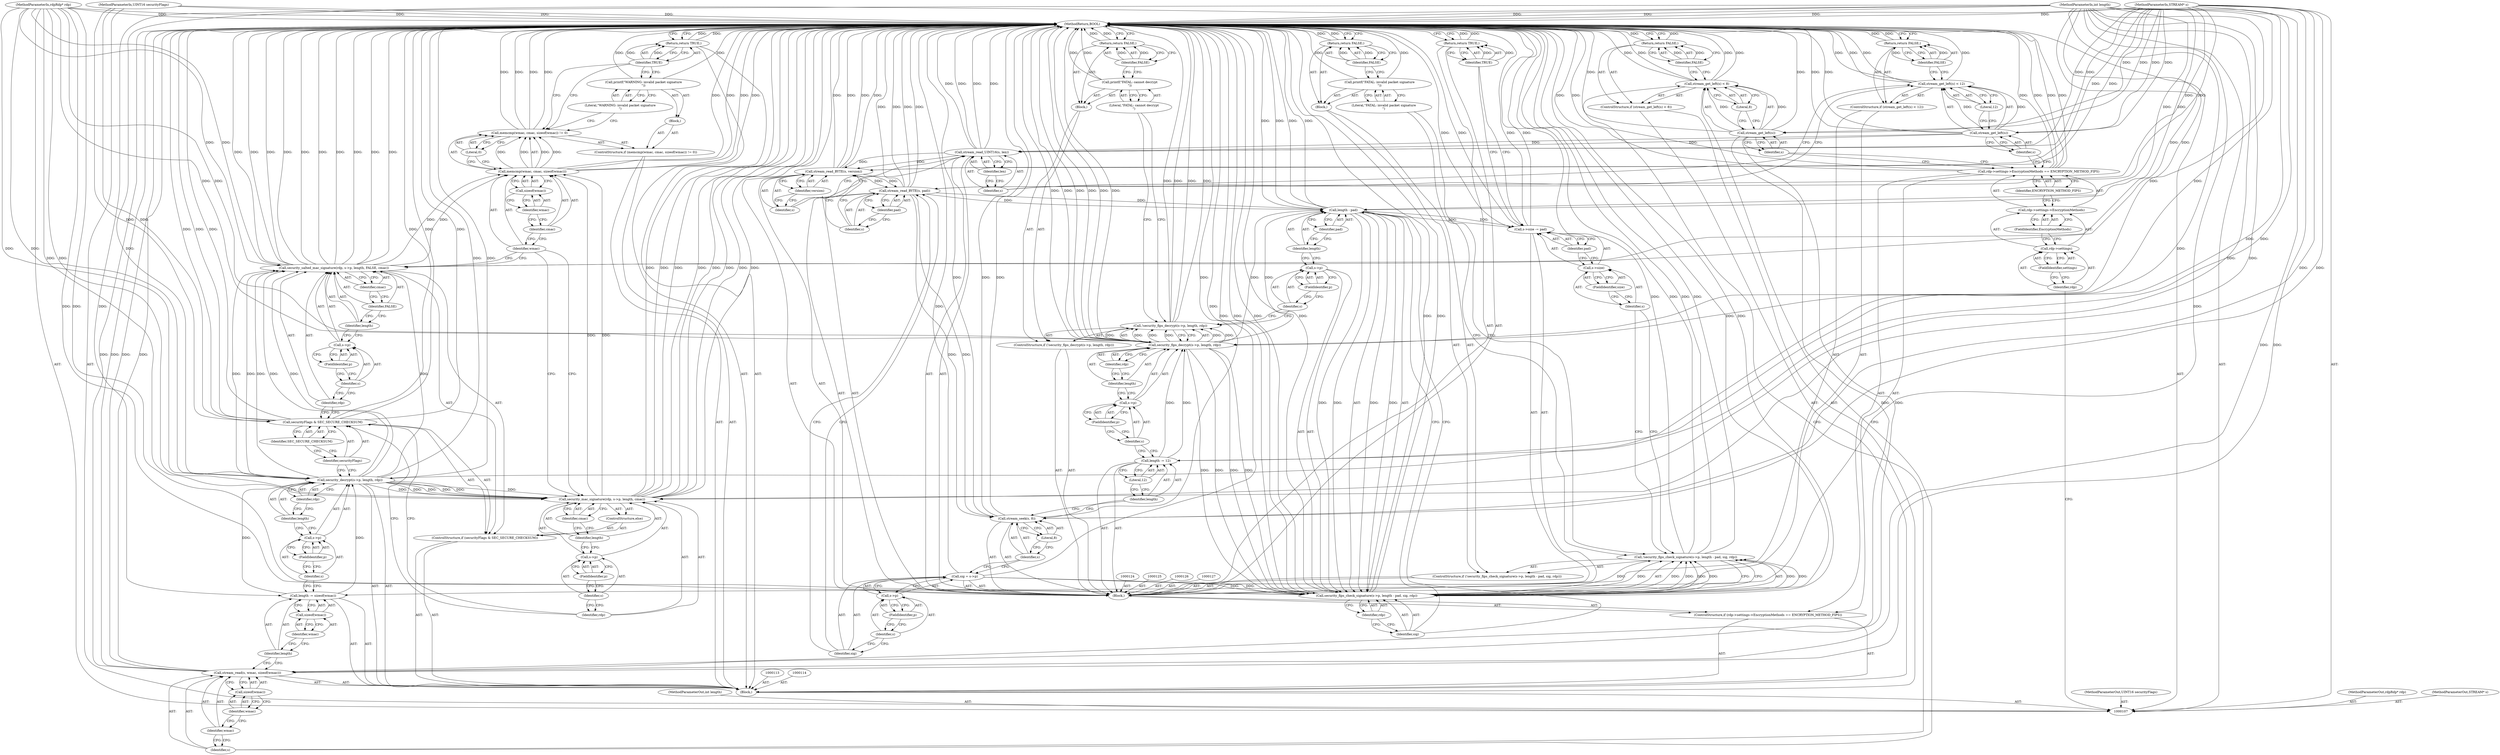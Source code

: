 digraph "1_FreeRDP_7d58aac24fe20ffaad7bd9b40c9ddf457c1b06e7" {
"1000246" [label="(MethodReturn,BOOL)"];
"1000108" [label="(MethodParameterIn,rdpRdp* rdp)"];
"1000376" [label="(MethodParameterOut,rdpRdp* rdp)"];
"1000109" [label="(MethodParameterIn,STREAM* s)"];
"1000377" [label="(MethodParameterOut,STREAM* s)"];
"1000110" [label="(MethodParameterIn,int length)"];
"1000378" [label="(MethodParameterOut,int length)"];
"1000111" [label="(MethodParameterIn,UINT16 securityFlags)"];
"1000379" [label="(MethodParameterOut,UINT16 securityFlags)"];
"1000123" [label="(Block,)"];
"1000128" [label="(ControlStructure,if (stream_get_left(s) < 12))"];
"1000131" [label="(Identifier,s)"];
"1000132" [label="(Literal,12)"];
"1000129" [label="(Call,stream_get_left(s) < 12)"];
"1000130" [label="(Call,stream_get_left(s))"];
"1000134" [label="(Identifier,FALSE)"];
"1000133" [label="(Return,return FALSE;)"];
"1000135" [label="(Call,stream_read_UINT16(s, len))"];
"1000136" [label="(Identifier,s)"];
"1000137" [label="(Identifier,len)"];
"1000139" [label="(Identifier,s)"];
"1000138" [label="(Call,stream_read_BYTE(s, version))"];
"1000140" [label="(Identifier,version)"];
"1000142" [label="(Identifier,s)"];
"1000141" [label="(Call,stream_read_BYTE(s, pad))"];
"1000143" [label="(Identifier,pad)"];
"1000148" [label="(FieldIdentifier,p)"];
"1000144" [label="(Call,sig = s->p)"];
"1000145" [label="(Identifier,sig)"];
"1000146" [label="(Call,s->p)"];
"1000147" [label="(Identifier,s)"];
"1000112" [label="(Block,)"];
"1000150" [label="(Identifier,s)"];
"1000151" [label="(Literal,8)"];
"1000149" [label="(Call,stream_seek(s, 8))"];
"1000154" [label="(Literal,12)"];
"1000152" [label="(Call,length -= 12)"];
"1000153" [label="(Identifier,length)"];
"1000155" [label="(ControlStructure,if (!security_fips_decrypt(s->p, length, rdp)))"];
"1000158" [label="(Call,s->p)"];
"1000159" [label="(Identifier,s)"];
"1000160" [label="(FieldIdentifier,p)"];
"1000161" [label="(Identifier,length)"];
"1000162" [label="(Identifier,rdp)"];
"1000156" [label="(Call,!security_fips_decrypt(s->p, length, rdp))"];
"1000157" [label="(Call,security_fips_decrypt(s->p, length, rdp))"];
"1000163" [label="(Block,)"];
"1000165" [label="(Literal,\"FATAL: cannot decrypt\n\")"];
"1000164" [label="(Call,printf(\"FATAL: cannot decrypt\n\"))"];
"1000167" [label="(Identifier,FALSE)"];
"1000166" [label="(Return,return FALSE;)"];
"1000168" [label="(ControlStructure,if (!security_fips_check_signature(s->p, length - pad, sig, rdp)))"];
"1000171" [label="(Call,s->p)"];
"1000172" [label="(Identifier,s)"];
"1000173" [label="(FieldIdentifier,p)"];
"1000174" [label="(Call,length - pad)"];
"1000175" [label="(Identifier,length)"];
"1000176" [label="(Identifier,pad)"];
"1000177" [label="(Identifier,sig)"];
"1000169" [label="(Call,!security_fips_check_signature(s->p, length - pad, sig, rdp))"];
"1000178" [label="(Identifier,rdp)"];
"1000170" [label="(Call,security_fips_check_signature(s->p, length - pad, sig, rdp))"];
"1000179" [label="(Block,)"];
"1000181" [label="(Literal,\"FATAL: invalid packet signature\n\")"];
"1000180" [label="(Call,printf(\"FATAL: invalid packet signature\n\"))"];
"1000183" [label="(Identifier,FALSE)"];
"1000182" [label="(Return,return FALSE;)"];
"1000188" [label="(Identifier,pad)"];
"1000184" [label="(Call,s->size -= pad)"];
"1000185" [label="(Call,s->size)"];
"1000186" [label="(Identifier,s)"];
"1000187" [label="(FieldIdentifier,size)"];
"1000189" [label="(Return,return TRUE;)"];
"1000190" [label="(Identifier,TRUE)"];
"1000191" [label="(ControlStructure,if (stream_get_left(s) < 8))"];
"1000194" [label="(Identifier,s)"];
"1000195" [label="(Literal,8)"];
"1000192" [label="(Call,stream_get_left(s) < 8)"];
"1000193" [label="(Call,stream_get_left(s))"];
"1000196" [label="(Return,return FALSE;)"];
"1000197" [label="(Identifier,FALSE)"];
"1000199" [label="(Identifier,s)"];
"1000200" [label="(Identifier,wmac)"];
"1000198" [label="(Call,stream_read(s, wmac, sizeof(wmac)))"];
"1000201" [label="(Call,sizeof(wmac))"];
"1000202" [label="(Identifier,wmac)"];
"1000205" [label="(Call,sizeof(wmac))"];
"1000206" [label="(Identifier,wmac)"];
"1000203" [label="(Call,length -= sizeof(wmac))"];
"1000204" [label="(Identifier,length)"];
"1000207" [label="(Call,security_decrypt(s->p, length, rdp))"];
"1000208" [label="(Call,s->p)"];
"1000209" [label="(Identifier,s)"];
"1000210" [label="(FieldIdentifier,p)"];
"1000211" [label="(Identifier,length)"];
"1000212" [label="(Identifier,rdp)"];
"1000213" [label="(ControlStructure,if (securityFlags & SEC_SECURE_CHECKSUM))"];
"1000216" [label="(Identifier,SEC_SECURE_CHECKSUM)"];
"1000214" [label="(Call,securityFlags & SEC_SECURE_CHECKSUM)"];
"1000215" [label="(Identifier,securityFlags)"];
"1000217" [label="(Call,security_salted_mac_signature(rdp, s->p, length, FALSE, cmac))"];
"1000218" [label="(Identifier,rdp)"];
"1000219" [label="(Call,s->p)"];
"1000220" [label="(Identifier,s)"];
"1000221" [label="(FieldIdentifier,p)"];
"1000222" [label="(Identifier,length)"];
"1000223" [label="(Identifier,FALSE)"];
"1000224" [label="(Identifier,cmac)"];
"1000225" [label="(ControlStructure,else)"];
"1000226" [label="(Call,security_mac_signature(rdp, s->p, length, cmac))"];
"1000227" [label="(Identifier,rdp)"];
"1000228" [label="(Call,s->p)"];
"1000229" [label="(Identifier,s)"];
"1000230" [label="(FieldIdentifier,p)"];
"1000231" [label="(Identifier,length)"];
"1000232" [label="(Identifier,cmac)"];
"1000233" [label="(ControlStructure,if (memcmp(wmac, cmac, sizeof(wmac)) != 0))"];
"1000236" [label="(Identifier,wmac)"];
"1000237" [label="(Identifier,cmac)"];
"1000238" [label="(Call,sizeof(wmac))"];
"1000239" [label="(Identifier,wmac)"];
"1000240" [label="(Literal,0)"];
"1000234" [label="(Call,memcmp(wmac, cmac, sizeof(wmac)) != 0)"];
"1000235" [label="(Call,memcmp(wmac, cmac, sizeof(wmac)))"];
"1000241" [label="(Block,)"];
"1000242" [label="(Call,printf(\"WARNING: invalid packet signature\n\"))"];
"1000243" [label="(Literal,\"WARNING: invalid packet signature\n\")"];
"1000115" [label="(ControlStructure,if (rdp->settings->EncryptionMethods == ENCRYPTION_METHOD_FIPS))"];
"1000120" [label="(FieldIdentifier,settings)"];
"1000121" [label="(FieldIdentifier,EncryptionMethods)"];
"1000122" [label="(Identifier,ENCRYPTION_METHOD_FIPS)"];
"1000116" [label="(Call,rdp->settings->EncryptionMethods == ENCRYPTION_METHOD_FIPS)"];
"1000117" [label="(Call,rdp->settings->EncryptionMethods)"];
"1000118" [label="(Call,rdp->settings)"];
"1000119" [label="(Identifier,rdp)"];
"1000244" [label="(Return,return TRUE;)"];
"1000245" [label="(Identifier,TRUE)"];
"1000246" -> "1000107"  [label="AST: "];
"1000246" -> "1000133"  [label="CFG: "];
"1000246" -> "1000166"  [label="CFG: "];
"1000246" -> "1000182"  [label="CFG: "];
"1000246" -> "1000189"  [label="CFG: "];
"1000246" -> "1000196"  [label="CFG: "];
"1000246" -> "1000244"  [label="CFG: "];
"1000244" -> "1000246"  [label="DDG: "];
"1000196" -> "1000246"  [label="DDG: "];
"1000133" -> "1000246"  [label="DDG: "];
"1000166" -> "1000246"  [label="DDG: "];
"1000182" -> "1000246"  [label="DDG: "];
"1000189" -> "1000246"  [label="DDG: "];
"1000184" -> "1000246"  [label="DDG: "];
"1000184" -> "1000246"  [label="DDG: "];
"1000235" -> "1000246"  [label="DDG: "];
"1000235" -> "1000246"  [label="DDG: "];
"1000141" -> "1000246"  [label="DDG: "];
"1000141" -> "1000246"  [label="DDG: "];
"1000207" -> "1000246"  [label="DDG: "];
"1000226" -> "1000246"  [label="DDG: "];
"1000226" -> "1000246"  [label="DDG: "];
"1000226" -> "1000246"  [label="DDG: "];
"1000226" -> "1000246"  [label="DDG: "];
"1000198" -> "1000246"  [label="DDG: "];
"1000198" -> "1000246"  [label="DDG: "];
"1000157" -> "1000246"  [label="DDG: "];
"1000157" -> "1000246"  [label="DDG: "];
"1000157" -> "1000246"  [label="DDG: "];
"1000116" -> "1000246"  [label="DDG: "];
"1000116" -> "1000246"  [label="DDG: "];
"1000116" -> "1000246"  [label="DDG: "];
"1000170" -> "1000246"  [label="DDG: "];
"1000170" -> "1000246"  [label="DDG: "];
"1000170" -> "1000246"  [label="DDG: "];
"1000170" -> "1000246"  [label="DDG: "];
"1000129" -> "1000246"  [label="DDG: "];
"1000129" -> "1000246"  [label="DDG: "];
"1000164" -> "1000246"  [label="DDG: "];
"1000193" -> "1000246"  [label="DDG: "];
"1000217" -> "1000246"  [label="DDG: "];
"1000217" -> "1000246"  [label="DDG: "];
"1000217" -> "1000246"  [label="DDG: "];
"1000217" -> "1000246"  [label="DDG: "];
"1000217" -> "1000246"  [label="DDG: "];
"1000108" -> "1000246"  [label="DDG: "];
"1000169" -> "1000246"  [label="DDG: "];
"1000169" -> "1000246"  [label="DDG: "];
"1000234" -> "1000246"  [label="DDG: "];
"1000234" -> "1000246"  [label="DDG: "];
"1000214" -> "1000246"  [label="DDG: "];
"1000214" -> "1000246"  [label="DDG: "];
"1000214" -> "1000246"  [label="DDG: "];
"1000156" -> "1000246"  [label="DDG: "];
"1000156" -> "1000246"  [label="DDG: "];
"1000138" -> "1000246"  [label="DDG: "];
"1000138" -> "1000246"  [label="DDG: "];
"1000180" -> "1000246"  [label="DDG: "];
"1000149" -> "1000246"  [label="DDG: "];
"1000149" -> "1000246"  [label="DDG: "];
"1000174" -> "1000246"  [label="DDG: "];
"1000174" -> "1000246"  [label="DDG: "];
"1000135" -> "1000246"  [label="DDG: "];
"1000135" -> "1000246"  [label="DDG: "];
"1000192" -> "1000246"  [label="DDG: "];
"1000192" -> "1000246"  [label="DDG: "];
"1000110" -> "1000246"  [label="DDG: "];
"1000242" -> "1000246"  [label="DDG: "];
"1000144" -> "1000246"  [label="DDG: "];
"1000111" -> "1000246"  [label="DDG: "];
"1000109" -> "1000246"  [label="DDG: "];
"1000130" -> "1000246"  [label="DDG: "];
"1000108" -> "1000107"  [label="AST: "];
"1000108" -> "1000246"  [label="DDG: "];
"1000108" -> "1000157"  [label="DDG: "];
"1000108" -> "1000170"  [label="DDG: "];
"1000108" -> "1000207"  [label="DDG: "];
"1000108" -> "1000217"  [label="DDG: "];
"1000108" -> "1000226"  [label="DDG: "];
"1000376" -> "1000107"  [label="AST: "];
"1000109" -> "1000107"  [label="AST: "];
"1000109" -> "1000246"  [label="DDG: "];
"1000109" -> "1000130"  [label="DDG: "];
"1000109" -> "1000135"  [label="DDG: "];
"1000109" -> "1000138"  [label="DDG: "];
"1000109" -> "1000141"  [label="DDG: "];
"1000109" -> "1000149"  [label="DDG: "];
"1000109" -> "1000193"  [label="DDG: "];
"1000109" -> "1000198"  [label="DDG: "];
"1000377" -> "1000107"  [label="AST: "];
"1000110" -> "1000107"  [label="AST: "];
"1000110" -> "1000246"  [label="DDG: "];
"1000110" -> "1000152"  [label="DDG: "];
"1000110" -> "1000157"  [label="DDG: "];
"1000110" -> "1000174"  [label="DDG: "];
"1000110" -> "1000203"  [label="DDG: "];
"1000110" -> "1000207"  [label="DDG: "];
"1000110" -> "1000217"  [label="DDG: "];
"1000110" -> "1000226"  [label="DDG: "];
"1000378" -> "1000107"  [label="AST: "];
"1000111" -> "1000107"  [label="AST: "];
"1000111" -> "1000246"  [label="DDG: "];
"1000111" -> "1000214"  [label="DDG: "];
"1000379" -> "1000107"  [label="AST: "];
"1000123" -> "1000115"  [label="AST: "];
"1000124" -> "1000123"  [label="AST: "];
"1000125" -> "1000123"  [label="AST: "];
"1000126" -> "1000123"  [label="AST: "];
"1000127" -> "1000123"  [label="AST: "];
"1000128" -> "1000123"  [label="AST: "];
"1000135" -> "1000123"  [label="AST: "];
"1000138" -> "1000123"  [label="AST: "];
"1000141" -> "1000123"  [label="AST: "];
"1000144" -> "1000123"  [label="AST: "];
"1000149" -> "1000123"  [label="AST: "];
"1000152" -> "1000123"  [label="AST: "];
"1000155" -> "1000123"  [label="AST: "];
"1000168" -> "1000123"  [label="AST: "];
"1000184" -> "1000123"  [label="AST: "];
"1000189" -> "1000123"  [label="AST: "];
"1000128" -> "1000123"  [label="AST: "];
"1000129" -> "1000128"  [label="AST: "];
"1000133" -> "1000128"  [label="AST: "];
"1000131" -> "1000130"  [label="AST: "];
"1000131" -> "1000116"  [label="CFG: "];
"1000130" -> "1000131"  [label="CFG: "];
"1000132" -> "1000129"  [label="AST: "];
"1000132" -> "1000130"  [label="CFG: "];
"1000129" -> "1000132"  [label="CFG: "];
"1000129" -> "1000128"  [label="AST: "];
"1000129" -> "1000132"  [label="CFG: "];
"1000130" -> "1000129"  [label="AST: "];
"1000132" -> "1000129"  [label="AST: "];
"1000134" -> "1000129"  [label="CFG: "];
"1000136" -> "1000129"  [label="CFG: "];
"1000129" -> "1000246"  [label="DDG: "];
"1000129" -> "1000246"  [label="DDG: "];
"1000130" -> "1000129"  [label="DDG: "];
"1000130" -> "1000129"  [label="AST: "];
"1000130" -> "1000131"  [label="CFG: "];
"1000131" -> "1000130"  [label="AST: "];
"1000132" -> "1000130"  [label="CFG: "];
"1000130" -> "1000246"  [label="DDG: "];
"1000130" -> "1000129"  [label="DDG: "];
"1000109" -> "1000130"  [label="DDG: "];
"1000130" -> "1000135"  [label="DDG: "];
"1000134" -> "1000133"  [label="AST: "];
"1000134" -> "1000129"  [label="CFG: "];
"1000133" -> "1000134"  [label="CFG: "];
"1000134" -> "1000133"  [label="DDG: "];
"1000133" -> "1000128"  [label="AST: "];
"1000133" -> "1000134"  [label="CFG: "];
"1000134" -> "1000133"  [label="AST: "];
"1000246" -> "1000133"  [label="CFG: "];
"1000133" -> "1000246"  [label="DDG: "];
"1000134" -> "1000133"  [label="DDG: "];
"1000135" -> "1000123"  [label="AST: "];
"1000135" -> "1000137"  [label="CFG: "];
"1000136" -> "1000135"  [label="AST: "];
"1000137" -> "1000135"  [label="AST: "];
"1000139" -> "1000135"  [label="CFG: "];
"1000135" -> "1000246"  [label="DDG: "];
"1000135" -> "1000246"  [label="DDG: "];
"1000130" -> "1000135"  [label="DDG: "];
"1000109" -> "1000135"  [label="DDG: "];
"1000135" -> "1000138"  [label="DDG: "];
"1000136" -> "1000135"  [label="AST: "];
"1000136" -> "1000129"  [label="CFG: "];
"1000137" -> "1000136"  [label="CFG: "];
"1000137" -> "1000135"  [label="AST: "];
"1000137" -> "1000136"  [label="CFG: "];
"1000135" -> "1000137"  [label="CFG: "];
"1000139" -> "1000138"  [label="AST: "];
"1000139" -> "1000135"  [label="CFG: "];
"1000140" -> "1000139"  [label="CFG: "];
"1000138" -> "1000123"  [label="AST: "];
"1000138" -> "1000140"  [label="CFG: "];
"1000139" -> "1000138"  [label="AST: "];
"1000140" -> "1000138"  [label="AST: "];
"1000142" -> "1000138"  [label="CFG: "];
"1000138" -> "1000246"  [label="DDG: "];
"1000138" -> "1000246"  [label="DDG: "];
"1000135" -> "1000138"  [label="DDG: "];
"1000109" -> "1000138"  [label="DDG: "];
"1000138" -> "1000141"  [label="DDG: "];
"1000140" -> "1000138"  [label="AST: "];
"1000140" -> "1000139"  [label="CFG: "];
"1000138" -> "1000140"  [label="CFG: "];
"1000142" -> "1000141"  [label="AST: "];
"1000142" -> "1000138"  [label="CFG: "];
"1000143" -> "1000142"  [label="CFG: "];
"1000141" -> "1000123"  [label="AST: "];
"1000141" -> "1000143"  [label="CFG: "];
"1000142" -> "1000141"  [label="AST: "];
"1000143" -> "1000141"  [label="AST: "];
"1000145" -> "1000141"  [label="CFG: "];
"1000141" -> "1000246"  [label="DDG: "];
"1000141" -> "1000246"  [label="DDG: "];
"1000138" -> "1000141"  [label="DDG: "];
"1000109" -> "1000141"  [label="DDG: "];
"1000141" -> "1000149"  [label="DDG: "];
"1000141" -> "1000174"  [label="DDG: "];
"1000143" -> "1000141"  [label="AST: "];
"1000143" -> "1000142"  [label="CFG: "];
"1000141" -> "1000143"  [label="CFG: "];
"1000148" -> "1000146"  [label="AST: "];
"1000148" -> "1000147"  [label="CFG: "];
"1000146" -> "1000148"  [label="CFG: "];
"1000144" -> "1000123"  [label="AST: "];
"1000144" -> "1000146"  [label="CFG: "];
"1000145" -> "1000144"  [label="AST: "];
"1000146" -> "1000144"  [label="AST: "];
"1000150" -> "1000144"  [label="CFG: "];
"1000144" -> "1000246"  [label="DDG: "];
"1000144" -> "1000170"  [label="DDG: "];
"1000145" -> "1000144"  [label="AST: "];
"1000145" -> "1000141"  [label="CFG: "];
"1000147" -> "1000145"  [label="CFG: "];
"1000146" -> "1000144"  [label="AST: "];
"1000146" -> "1000148"  [label="CFG: "];
"1000147" -> "1000146"  [label="AST: "];
"1000148" -> "1000146"  [label="AST: "];
"1000144" -> "1000146"  [label="CFG: "];
"1000147" -> "1000146"  [label="AST: "];
"1000147" -> "1000145"  [label="CFG: "];
"1000148" -> "1000147"  [label="CFG: "];
"1000112" -> "1000107"  [label="AST: "];
"1000113" -> "1000112"  [label="AST: "];
"1000114" -> "1000112"  [label="AST: "];
"1000115" -> "1000112"  [label="AST: "];
"1000191" -> "1000112"  [label="AST: "];
"1000198" -> "1000112"  [label="AST: "];
"1000203" -> "1000112"  [label="AST: "];
"1000207" -> "1000112"  [label="AST: "];
"1000213" -> "1000112"  [label="AST: "];
"1000233" -> "1000112"  [label="AST: "];
"1000244" -> "1000112"  [label="AST: "];
"1000150" -> "1000149"  [label="AST: "];
"1000150" -> "1000144"  [label="CFG: "];
"1000151" -> "1000150"  [label="CFG: "];
"1000151" -> "1000149"  [label="AST: "];
"1000151" -> "1000150"  [label="CFG: "];
"1000149" -> "1000151"  [label="CFG: "];
"1000149" -> "1000123"  [label="AST: "];
"1000149" -> "1000151"  [label="CFG: "];
"1000150" -> "1000149"  [label="AST: "];
"1000151" -> "1000149"  [label="AST: "];
"1000153" -> "1000149"  [label="CFG: "];
"1000149" -> "1000246"  [label="DDG: "];
"1000149" -> "1000246"  [label="DDG: "];
"1000141" -> "1000149"  [label="DDG: "];
"1000109" -> "1000149"  [label="DDG: "];
"1000154" -> "1000152"  [label="AST: "];
"1000154" -> "1000153"  [label="CFG: "];
"1000152" -> "1000154"  [label="CFG: "];
"1000152" -> "1000123"  [label="AST: "];
"1000152" -> "1000154"  [label="CFG: "];
"1000153" -> "1000152"  [label="AST: "];
"1000154" -> "1000152"  [label="AST: "];
"1000159" -> "1000152"  [label="CFG: "];
"1000110" -> "1000152"  [label="DDG: "];
"1000152" -> "1000157"  [label="DDG: "];
"1000153" -> "1000152"  [label="AST: "];
"1000153" -> "1000149"  [label="CFG: "];
"1000154" -> "1000153"  [label="CFG: "];
"1000155" -> "1000123"  [label="AST: "];
"1000156" -> "1000155"  [label="AST: "];
"1000163" -> "1000155"  [label="AST: "];
"1000158" -> "1000157"  [label="AST: "];
"1000158" -> "1000160"  [label="CFG: "];
"1000159" -> "1000158"  [label="AST: "];
"1000160" -> "1000158"  [label="AST: "];
"1000161" -> "1000158"  [label="CFG: "];
"1000159" -> "1000158"  [label="AST: "];
"1000159" -> "1000152"  [label="CFG: "];
"1000160" -> "1000159"  [label="CFG: "];
"1000160" -> "1000158"  [label="AST: "];
"1000160" -> "1000159"  [label="CFG: "];
"1000158" -> "1000160"  [label="CFG: "];
"1000161" -> "1000157"  [label="AST: "];
"1000161" -> "1000158"  [label="CFG: "];
"1000162" -> "1000161"  [label="CFG: "];
"1000162" -> "1000157"  [label="AST: "];
"1000162" -> "1000161"  [label="CFG: "];
"1000157" -> "1000162"  [label="CFG: "];
"1000156" -> "1000155"  [label="AST: "];
"1000156" -> "1000157"  [label="CFG: "];
"1000157" -> "1000156"  [label="AST: "];
"1000165" -> "1000156"  [label="CFG: "];
"1000172" -> "1000156"  [label="CFG: "];
"1000156" -> "1000246"  [label="DDG: "];
"1000156" -> "1000246"  [label="DDG: "];
"1000157" -> "1000156"  [label="DDG: "];
"1000157" -> "1000156"  [label="DDG: "];
"1000157" -> "1000156"  [label="DDG: "];
"1000157" -> "1000156"  [label="AST: "];
"1000157" -> "1000162"  [label="CFG: "];
"1000158" -> "1000157"  [label="AST: "];
"1000161" -> "1000157"  [label="AST: "];
"1000162" -> "1000157"  [label="AST: "];
"1000156" -> "1000157"  [label="CFG: "];
"1000157" -> "1000246"  [label="DDG: "];
"1000157" -> "1000246"  [label="DDG: "];
"1000157" -> "1000246"  [label="DDG: "];
"1000157" -> "1000156"  [label="DDG: "];
"1000157" -> "1000156"  [label="DDG: "];
"1000157" -> "1000156"  [label="DDG: "];
"1000152" -> "1000157"  [label="DDG: "];
"1000110" -> "1000157"  [label="DDG: "];
"1000108" -> "1000157"  [label="DDG: "];
"1000157" -> "1000170"  [label="DDG: "];
"1000157" -> "1000170"  [label="DDG: "];
"1000157" -> "1000174"  [label="DDG: "];
"1000163" -> "1000155"  [label="AST: "];
"1000164" -> "1000163"  [label="AST: "];
"1000166" -> "1000163"  [label="AST: "];
"1000165" -> "1000164"  [label="AST: "];
"1000165" -> "1000156"  [label="CFG: "];
"1000164" -> "1000165"  [label="CFG: "];
"1000164" -> "1000163"  [label="AST: "];
"1000164" -> "1000165"  [label="CFG: "];
"1000165" -> "1000164"  [label="AST: "];
"1000167" -> "1000164"  [label="CFG: "];
"1000164" -> "1000246"  [label="DDG: "];
"1000167" -> "1000166"  [label="AST: "];
"1000167" -> "1000164"  [label="CFG: "];
"1000166" -> "1000167"  [label="CFG: "];
"1000167" -> "1000166"  [label="DDG: "];
"1000166" -> "1000163"  [label="AST: "];
"1000166" -> "1000167"  [label="CFG: "];
"1000167" -> "1000166"  [label="AST: "];
"1000246" -> "1000166"  [label="CFG: "];
"1000166" -> "1000246"  [label="DDG: "];
"1000167" -> "1000166"  [label="DDG: "];
"1000168" -> "1000123"  [label="AST: "];
"1000169" -> "1000168"  [label="AST: "];
"1000179" -> "1000168"  [label="AST: "];
"1000171" -> "1000170"  [label="AST: "];
"1000171" -> "1000173"  [label="CFG: "];
"1000172" -> "1000171"  [label="AST: "];
"1000173" -> "1000171"  [label="AST: "];
"1000175" -> "1000171"  [label="CFG: "];
"1000172" -> "1000171"  [label="AST: "];
"1000172" -> "1000156"  [label="CFG: "];
"1000173" -> "1000172"  [label="CFG: "];
"1000173" -> "1000171"  [label="AST: "];
"1000173" -> "1000172"  [label="CFG: "];
"1000171" -> "1000173"  [label="CFG: "];
"1000174" -> "1000170"  [label="AST: "];
"1000174" -> "1000176"  [label="CFG: "];
"1000175" -> "1000174"  [label="AST: "];
"1000176" -> "1000174"  [label="AST: "];
"1000177" -> "1000174"  [label="CFG: "];
"1000174" -> "1000246"  [label="DDG: "];
"1000174" -> "1000246"  [label="DDG: "];
"1000174" -> "1000170"  [label="DDG: "];
"1000174" -> "1000170"  [label="DDG: "];
"1000157" -> "1000174"  [label="DDG: "];
"1000110" -> "1000174"  [label="DDG: "];
"1000141" -> "1000174"  [label="DDG: "];
"1000174" -> "1000184"  [label="DDG: "];
"1000175" -> "1000174"  [label="AST: "];
"1000175" -> "1000171"  [label="CFG: "];
"1000176" -> "1000175"  [label="CFG: "];
"1000176" -> "1000174"  [label="AST: "];
"1000176" -> "1000175"  [label="CFG: "];
"1000174" -> "1000176"  [label="CFG: "];
"1000177" -> "1000170"  [label="AST: "];
"1000177" -> "1000174"  [label="CFG: "];
"1000178" -> "1000177"  [label="CFG: "];
"1000169" -> "1000168"  [label="AST: "];
"1000169" -> "1000170"  [label="CFG: "];
"1000170" -> "1000169"  [label="AST: "];
"1000181" -> "1000169"  [label="CFG: "];
"1000186" -> "1000169"  [label="CFG: "];
"1000169" -> "1000246"  [label="DDG: "];
"1000169" -> "1000246"  [label="DDG: "];
"1000170" -> "1000169"  [label="DDG: "];
"1000170" -> "1000169"  [label="DDG: "];
"1000170" -> "1000169"  [label="DDG: "];
"1000170" -> "1000169"  [label="DDG: "];
"1000178" -> "1000170"  [label="AST: "];
"1000178" -> "1000177"  [label="CFG: "];
"1000170" -> "1000178"  [label="CFG: "];
"1000170" -> "1000169"  [label="AST: "];
"1000170" -> "1000178"  [label="CFG: "];
"1000171" -> "1000170"  [label="AST: "];
"1000174" -> "1000170"  [label="AST: "];
"1000177" -> "1000170"  [label="AST: "];
"1000178" -> "1000170"  [label="AST: "];
"1000169" -> "1000170"  [label="CFG: "];
"1000170" -> "1000246"  [label="DDG: "];
"1000170" -> "1000246"  [label="DDG: "];
"1000170" -> "1000246"  [label="DDG: "];
"1000170" -> "1000246"  [label="DDG: "];
"1000170" -> "1000169"  [label="DDG: "];
"1000170" -> "1000169"  [label="DDG: "];
"1000170" -> "1000169"  [label="DDG: "];
"1000170" -> "1000169"  [label="DDG: "];
"1000157" -> "1000170"  [label="DDG: "];
"1000157" -> "1000170"  [label="DDG: "];
"1000174" -> "1000170"  [label="DDG: "];
"1000174" -> "1000170"  [label="DDG: "];
"1000144" -> "1000170"  [label="DDG: "];
"1000108" -> "1000170"  [label="DDG: "];
"1000179" -> "1000168"  [label="AST: "];
"1000180" -> "1000179"  [label="AST: "];
"1000182" -> "1000179"  [label="AST: "];
"1000181" -> "1000180"  [label="AST: "];
"1000181" -> "1000169"  [label="CFG: "];
"1000180" -> "1000181"  [label="CFG: "];
"1000180" -> "1000179"  [label="AST: "];
"1000180" -> "1000181"  [label="CFG: "];
"1000181" -> "1000180"  [label="AST: "];
"1000183" -> "1000180"  [label="CFG: "];
"1000180" -> "1000246"  [label="DDG: "];
"1000183" -> "1000182"  [label="AST: "];
"1000183" -> "1000180"  [label="CFG: "];
"1000182" -> "1000183"  [label="CFG: "];
"1000183" -> "1000182"  [label="DDG: "];
"1000182" -> "1000179"  [label="AST: "];
"1000182" -> "1000183"  [label="CFG: "];
"1000183" -> "1000182"  [label="AST: "];
"1000246" -> "1000182"  [label="CFG: "];
"1000182" -> "1000246"  [label="DDG: "];
"1000183" -> "1000182"  [label="DDG: "];
"1000188" -> "1000184"  [label="AST: "];
"1000188" -> "1000185"  [label="CFG: "];
"1000184" -> "1000188"  [label="CFG: "];
"1000184" -> "1000123"  [label="AST: "];
"1000184" -> "1000188"  [label="CFG: "];
"1000185" -> "1000184"  [label="AST: "];
"1000188" -> "1000184"  [label="AST: "];
"1000190" -> "1000184"  [label="CFG: "];
"1000184" -> "1000246"  [label="DDG: "];
"1000184" -> "1000246"  [label="DDG: "];
"1000174" -> "1000184"  [label="DDG: "];
"1000185" -> "1000184"  [label="AST: "];
"1000185" -> "1000187"  [label="CFG: "];
"1000186" -> "1000185"  [label="AST: "];
"1000187" -> "1000185"  [label="AST: "];
"1000188" -> "1000185"  [label="CFG: "];
"1000186" -> "1000185"  [label="AST: "];
"1000186" -> "1000169"  [label="CFG: "];
"1000187" -> "1000186"  [label="CFG: "];
"1000187" -> "1000185"  [label="AST: "];
"1000187" -> "1000186"  [label="CFG: "];
"1000185" -> "1000187"  [label="CFG: "];
"1000189" -> "1000123"  [label="AST: "];
"1000189" -> "1000190"  [label="CFG: "];
"1000190" -> "1000189"  [label="AST: "];
"1000246" -> "1000189"  [label="CFG: "];
"1000189" -> "1000246"  [label="DDG: "];
"1000190" -> "1000189"  [label="DDG: "];
"1000190" -> "1000189"  [label="AST: "];
"1000190" -> "1000184"  [label="CFG: "];
"1000189" -> "1000190"  [label="CFG: "];
"1000190" -> "1000189"  [label="DDG: "];
"1000191" -> "1000112"  [label="AST: "];
"1000192" -> "1000191"  [label="AST: "];
"1000196" -> "1000191"  [label="AST: "];
"1000194" -> "1000193"  [label="AST: "];
"1000194" -> "1000116"  [label="CFG: "];
"1000193" -> "1000194"  [label="CFG: "];
"1000195" -> "1000192"  [label="AST: "];
"1000195" -> "1000193"  [label="CFG: "];
"1000192" -> "1000195"  [label="CFG: "];
"1000192" -> "1000191"  [label="AST: "];
"1000192" -> "1000195"  [label="CFG: "];
"1000193" -> "1000192"  [label="AST: "];
"1000195" -> "1000192"  [label="AST: "];
"1000197" -> "1000192"  [label="CFG: "];
"1000199" -> "1000192"  [label="CFG: "];
"1000192" -> "1000246"  [label="DDG: "];
"1000192" -> "1000246"  [label="DDG: "];
"1000193" -> "1000192"  [label="DDG: "];
"1000193" -> "1000192"  [label="AST: "];
"1000193" -> "1000194"  [label="CFG: "];
"1000194" -> "1000193"  [label="AST: "];
"1000195" -> "1000193"  [label="CFG: "];
"1000193" -> "1000246"  [label="DDG: "];
"1000193" -> "1000192"  [label="DDG: "];
"1000109" -> "1000193"  [label="DDG: "];
"1000193" -> "1000198"  [label="DDG: "];
"1000196" -> "1000191"  [label="AST: "];
"1000196" -> "1000197"  [label="CFG: "];
"1000197" -> "1000196"  [label="AST: "];
"1000246" -> "1000196"  [label="CFG: "];
"1000196" -> "1000246"  [label="DDG: "];
"1000197" -> "1000196"  [label="DDG: "];
"1000197" -> "1000196"  [label="AST: "];
"1000197" -> "1000192"  [label="CFG: "];
"1000196" -> "1000197"  [label="CFG: "];
"1000197" -> "1000196"  [label="DDG: "];
"1000199" -> "1000198"  [label="AST: "];
"1000199" -> "1000192"  [label="CFG: "];
"1000200" -> "1000199"  [label="CFG: "];
"1000200" -> "1000198"  [label="AST: "];
"1000200" -> "1000199"  [label="CFG: "];
"1000202" -> "1000200"  [label="CFG: "];
"1000198" -> "1000112"  [label="AST: "];
"1000198" -> "1000201"  [label="CFG: "];
"1000199" -> "1000198"  [label="AST: "];
"1000200" -> "1000198"  [label="AST: "];
"1000201" -> "1000198"  [label="AST: "];
"1000204" -> "1000198"  [label="CFG: "];
"1000198" -> "1000246"  [label="DDG: "];
"1000198" -> "1000246"  [label="DDG: "];
"1000193" -> "1000198"  [label="DDG: "];
"1000109" -> "1000198"  [label="DDG: "];
"1000201" -> "1000198"  [label="AST: "];
"1000201" -> "1000202"  [label="CFG: "];
"1000202" -> "1000201"  [label="AST: "];
"1000198" -> "1000201"  [label="CFG: "];
"1000202" -> "1000201"  [label="AST: "];
"1000202" -> "1000200"  [label="CFG: "];
"1000201" -> "1000202"  [label="CFG: "];
"1000205" -> "1000203"  [label="AST: "];
"1000205" -> "1000206"  [label="CFG: "];
"1000206" -> "1000205"  [label="AST: "];
"1000203" -> "1000205"  [label="CFG: "];
"1000206" -> "1000205"  [label="AST: "];
"1000206" -> "1000204"  [label="CFG: "];
"1000205" -> "1000206"  [label="CFG: "];
"1000203" -> "1000112"  [label="AST: "];
"1000203" -> "1000205"  [label="CFG: "];
"1000204" -> "1000203"  [label="AST: "];
"1000205" -> "1000203"  [label="AST: "];
"1000209" -> "1000203"  [label="CFG: "];
"1000110" -> "1000203"  [label="DDG: "];
"1000203" -> "1000207"  [label="DDG: "];
"1000204" -> "1000203"  [label="AST: "];
"1000204" -> "1000198"  [label="CFG: "];
"1000206" -> "1000204"  [label="CFG: "];
"1000207" -> "1000112"  [label="AST: "];
"1000207" -> "1000212"  [label="CFG: "];
"1000208" -> "1000207"  [label="AST: "];
"1000211" -> "1000207"  [label="AST: "];
"1000212" -> "1000207"  [label="AST: "];
"1000215" -> "1000207"  [label="CFG: "];
"1000207" -> "1000246"  [label="DDG: "];
"1000203" -> "1000207"  [label="DDG: "];
"1000110" -> "1000207"  [label="DDG: "];
"1000108" -> "1000207"  [label="DDG: "];
"1000207" -> "1000217"  [label="DDG: "];
"1000207" -> "1000217"  [label="DDG: "];
"1000207" -> "1000217"  [label="DDG: "];
"1000207" -> "1000226"  [label="DDG: "];
"1000207" -> "1000226"  [label="DDG: "];
"1000207" -> "1000226"  [label="DDG: "];
"1000208" -> "1000207"  [label="AST: "];
"1000208" -> "1000210"  [label="CFG: "];
"1000209" -> "1000208"  [label="AST: "];
"1000210" -> "1000208"  [label="AST: "];
"1000211" -> "1000208"  [label="CFG: "];
"1000209" -> "1000208"  [label="AST: "];
"1000209" -> "1000203"  [label="CFG: "];
"1000210" -> "1000209"  [label="CFG: "];
"1000210" -> "1000208"  [label="AST: "];
"1000210" -> "1000209"  [label="CFG: "];
"1000208" -> "1000210"  [label="CFG: "];
"1000211" -> "1000207"  [label="AST: "];
"1000211" -> "1000208"  [label="CFG: "];
"1000212" -> "1000211"  [label="CFG: "];
"1000212" -> "1000207"  [label="AST: "];
"1000212" -> "1000211"  [label="CFG: "];
"1000207" -> "1000212"  [label="CFG: "];
"1000213" -> "1000112"  [label="AST: "];
"1000214" -> "1000213"  [label="AST: "];
"1000217" -> "1000213"  [label="AST: "];
"1000225" -> "1000213"  [label="AST: "];
"1000216" -> "1000214"  [label="AST: "];
"1000216" -> "1000215"  [label="CFG: "];
"1000214" -> "1000216"  [label="CFG: "];
"1000214" -> "1000213"  [label="AST: "];
"1000214" -> "1000216"  [label="CFG: "];
"1000215" -> "1000214"  [label="AST: "];
"1000216" -> "1000214"  [label="AST: "];
"1000218" -> "1000214"  [label="CFG: "];
"1000227" -> "1000214"  [label="CFG: "];
"1000214" -> "1000246"  [label="DDG: "];
"1000214" -> "1000246"  [label="DDG: "];
"1000214" -> "1000246"  [label="DDG: "];
"1000111" -> "1000214"  [label="DDG: "];
"1000215" -> "1000214"  [label="AST: "];
"1000215" -> "1000207"  [label="CFG: "];
"1000216" -> "1000215"  [label="CFG: "];
"1000217" -> "1000213"  [label="AST: "];
"1000217" -> "1000224"  [label="CFG: "];
"1000218" -> "1000217"  [label="AST: "];
"1000219" -> "1000217"  [label="AST: "];
"1000222" -> "1000217"  [label="AST: "];
"1000223" -> "1000217"  [label="AST: "];
"1000224" -> "1000217"  [label="AST: "];
"1000236" -> "1000217"  [label="CFG: "];
"1000217" -> "1000246"  [label="DDG: "];
"1000217" -> "1000246"  [label="DDG: "];
"1000217" -> "1000246"  [label="DDG: "];
"1000217" -> "1000246"  [label="DDG: "];
"1000217" -> "1000246"  [label="DDG: "];
"1000207" -> "1000217"  [label="DDG: "];
"1000207" -> "1000217"  [label="DDG: "];
"1000207" -> "1000217"  [label="DDG: "];
"1000108" -> "1000217"  [label="DDG: "];
"1000110" -> "1000217"  [label="DDG: "];
"1000217" -> "1000235"  [label="DDG: "];
"1000218" -> "1000217"  [label="AST: "];
"1000218" -> "1000214"  [label="CFG: "];
"1000220" -> "1000218"  [label="CFG: "];
"1000219" -> "1000217"  [label="AST: "];
"1000219" -> "1000221"  [label="CFG: "];
"1000220" -> "1000219"  [label="AST: "];
"1000221" -> "1000219"  [label="AST: "];
"1000222" -> "1000219"  [label="CFG: "];
"1000220" -> "1000219"  [label="AST: "];
"1000220" -> "1000218"  [label="CFG: "];
"1000221" -> "1000220"  [label="CFG: "];
"1000221" -> "1000219"  [label="AST: "];
"1000221" -> "1000220"  [label="CFG: "];
"1000219" -> "1000221"  [label="CFG: "];
"1000222" -> "1000217"  [label="AST: "];
"1000222" -> "1000219"  [label="CFG: "];
"1000223" -> "1000222"  [label="CFG: "];
"1000223" -> "1000217"  [label="AST: "];
"1000223" -> "1000222"  [label="CFG: "];
"1000224" -> "1000223"  [label="CFG: "];
"1000224" -> "1000217"  [label="AST: "];
"1000224" -> "1000223"  [label="CFG: "];
"1000217" -> "1000224"  [label="CFG: "];
"1000225" -> "1000213"  [label="AST: "];
"1000226" -> "1000225"  [label="AST: "];
"1000226" -> "1000225"  [label="AST: "];
"1000226" -> "1000232"  [label="CFG: "];
"1000227" -> "1000226"  [label="AST: "];
"1000228" -> "1000226"  [label="AST: "];
"1000231" -> "1000226"  [label="AST: "];
"1000232" -> "1000226"  [label="AST: "];
"1000236" -> "1000226"  [label="CFG: "];
"1000226" -> "1000246"  [label="DDG: "];
"1000226" -> "1000246"  [label="DDG: "];
"1000226" -> "1000246"  [label="DDG: "];
"1000226" -> "1000246"  [label="DDG: "];
"1000207" -> "1000226"  [label="DDG: "];
"1000207" -> "1000226"  [label="DDG: "];
"1000207" -> "1000226"  [label="DDG: "];
"1000108" -> "1000226"  [label="DDG: "];
"1000110" -> "1000226"  [label="DDG: "];
"1000226" -> "1000235"  [label="DDG: "];
"1000227" -> "1000226"  [label="AST: "];
"1000227" -> "1000214"  [label="CFG: "];
"1000229" -> "1000227"  [label="CFG: "];
"1000228" -> "1000226"  [label="AST: "];
"1000228" -> "1000230"  [label="CFG: "];
"1000229" -> "1000228"  [label="AST: "];
"1000230" -> "1000228"  [label="AST: "];
"1000231" -> "1000228"  [label="CFG: "];
"1000229" -> "1000228"  [label="AST: "];
"1000229" -> "1000227"  [label="CFG: "];
"1000230" -> "1000229"  [label="CFG: "];
"1000230" -> "1000228"  [label="AST: "];
"1000230" -> "1000229"  [label="CFG: "];
"1000228" -> "1000230"  [label="CFG: "];
"1000231" -> "1000226"  [label="AST: "];
"1000231" -> "1000228"  [label="CFG: "];
"1000232" -> "1000231"  [label="CFG: "];
"1000232" -> "1000226"  [label="AST: "];
"1000232" -> "1000231"  [label="CFG: "];
"1000226" -> "1000232"  [label="CFG: "];
"1000233" -> "1000112"  [label="AST: "];
"1000234" -> "1000233"  [label="AST: "];
"1000241" -> "1000233"  [label="AST: "];
"1000236" -> "1000235"  [label="AST: "];
"1000236" -> "1000217"  [label="CFG: "];
"1000236" -> "1000226"  [label="CFG: "];
"1000237" -> "1000236"  [label="CFG: "];
"1000237" -> "1000235"  [label="AST: "];
"1000237" -> "1000236"  [label="CFG: "];
"1000239" -> "1000237"  [label="CFG: "];
"1000238" -> "1000235"  [label="AST: "];
"1000238" -> "1000239"  [label="CFG: "];
"1000239" -> "1000238"  [label="AST: "];
"1000235" -> "1000238"  [label="CFG: "];
"1000239" -> "1000238"  [label="AST: "];
"1000239" -> "1000237"  [label="CFG: "];
"1000238" -> "1000239"  [label="CFG: "];
"1000240" -> "1000234"  [label="AST: "];
"1000240" -> "1000235"  [label="CFG: "];
"1000234" -> "1000240"  [label="CFG: "];
"1000234" -> "1000233"  [label="AST: "];
"1000234" -> "1000240"  [label="CFG: "];
"1000235" -> "1000234"  [label="AST: "];
"1000240" -> "1000234"  [label="AST: "];
"1000243" -> "1000234"  [label="CFG: "];
"1000245" -> "1000234"  [label="CFG: "];
"1000234" -> "1000246"  [label="DDG: "];
"1000234" -> "1000246"  [label="DDG: "];
"1000235" -> "1000234"  [label="DDG: "];
"1000235" -> "1000234"  [label="DDG: "];
"1000235" -> "1000234"  [label="AST: "];
"1000235" -> "1000238"  [label="CFG: "];
"1000236" -> "1000235"  [label="AST: "];
"1000237" -> "1000235"  [label="AST: "];
"1000238" -> "1000235"  [label="AST: "];
"1000240" -> "1000235"  [label="CFG: "];
"1000235" -> "1000246"  [label="DDG: "];
"1000235" -> "1000246"  [label="DDG: "];
"1000235" -> "1000234"  [label="DDG: "];
"1000235" -> "1000234"  [label="DDG: "];
"1000226" -> "1000235"  [label="DDG: "];
"1000217" -> "1000235"  [label="DDG: "];
"1000241" -> "1000233"  [label="AST: "];
"1000242" -> "1000241"  [label="AST: "];
"1000242" -> "1000241"  [label="AST: "];
"1000242" -> "1000243"  [label="CFG: "];
"1000243" -> "1000242"  [label="AST: "];
"1000245" -> "1000242"  [label="CFG: "];
"1000242" -> "1000246"  [label="DDG: "];
"1000243" -> "1000242"  [label="AST: "];
"1000243" -> "1000234"  [label="CFG: "];
"1000242" -> "1000243"  [label="CFG: "];
"1000115" -> "1000112"  [label="AST: "];
"1000116" -> "1000115"  [label="AST: "];
"1000123" -> "1000115"  [label="AST: "];
"1000120" -> "1000118"  [label="AST: "];
"1000120" -> "1000119"  [label="CFG: "];
"1000118" -> "1000120"  [label="CFG: "];
"1000121" -> "1000117"  [label="AST: "];
"1000121" -> "1000118"  [label="CFG: "];
"1000117" -> "1000121"  [label="CFG: "];
"1000122" -> "1000116"  [label="AST: "];
"1000122" -> "1000117"  [label="CFG: "];
"1000116" -> "1000122"  [label="CFG: "];
"1000116" -> "1000115"  [label="AST: "];
"1000116" -> "1000122"  [label="CFG: "];
"1000117" -> "1000116"  [label="AST: "];
"1000122" -> "1000116"  [label="AST: "];
"1000131" -> "1000116"  [label="CFG: "];
"1000194" -> "1000116"  [label="CFG: "];
"1000116" -> "1000246"  [label="DDG: "];
"1000116" -> "1000246"  [label="DDG: "];
"1000116" -> "1000246"  [label="DDG: "];
"1000117" -> "1000116"  [label="AST: "];
"1000117" -> "1000121"  [label="CFG: "];
"1000118" -> "1000117"  [label="AST: "];
"1000121" -> "1000117"  [label="AST: "];
"1000122" -> "1000117"  [label="CFG: "];
"1000118" -> "1000117"  [label="AST: "];
"1000118" -> "1000120"  [label="CFG: "];
"1000119" -> "1000118"  [label="AST: "];
"1000120" -> "1000118"  [label="AST: "];
"1000121" -> "1000118"  [label="CFG: "];
"1000119" -> "1000118"  [label="AST: "];
"1000119" -> "1000107"  [label="CFG: "];
"1000120" -> "1000119"  [label="CFG: "];
"1000244" -> "1000112"  [label="AST: "];
"1000244" -> "1000245"  [label="CFG: "];
"1000245" -> "1000244"  [label="AST: "];
"1000246" -> "1000244"  [label="CFG: "];
"1000244" -> "1000246"  [label="DDG: "];
"1000245" -> "1000244"  [label="DDG: "];
"1000245" -> "1000244"  [label="AST: "];
"1000245" -> "1000242"  [label="CFG: "];
"1000245" -> "1000234"  [label="CFG: "];
"1000244" -> "1000245"  [label="CFG: "];
"1000245" -> "1000244"  [label="DDG: "];
}

